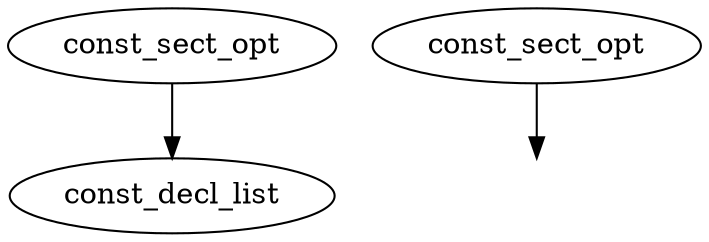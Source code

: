 digraph {
	rankdir="TB";
	const_sect_opt1 [label="const_sect_opt" URL="\ref Sconst_sect_opt"];
	const_sect_opt2 [label="const_sect_opt" URL="\ref Sconst_sect_opt"];
	
	subgraph {
		rank="same";
		const_decl_list [URL="\ref Sconst_decl_list"];
		dummy [style="invis"];
	}
	
	const_sect_opt1 -> const_decl_list;
	const_sect_opt2 -> dummy;
}